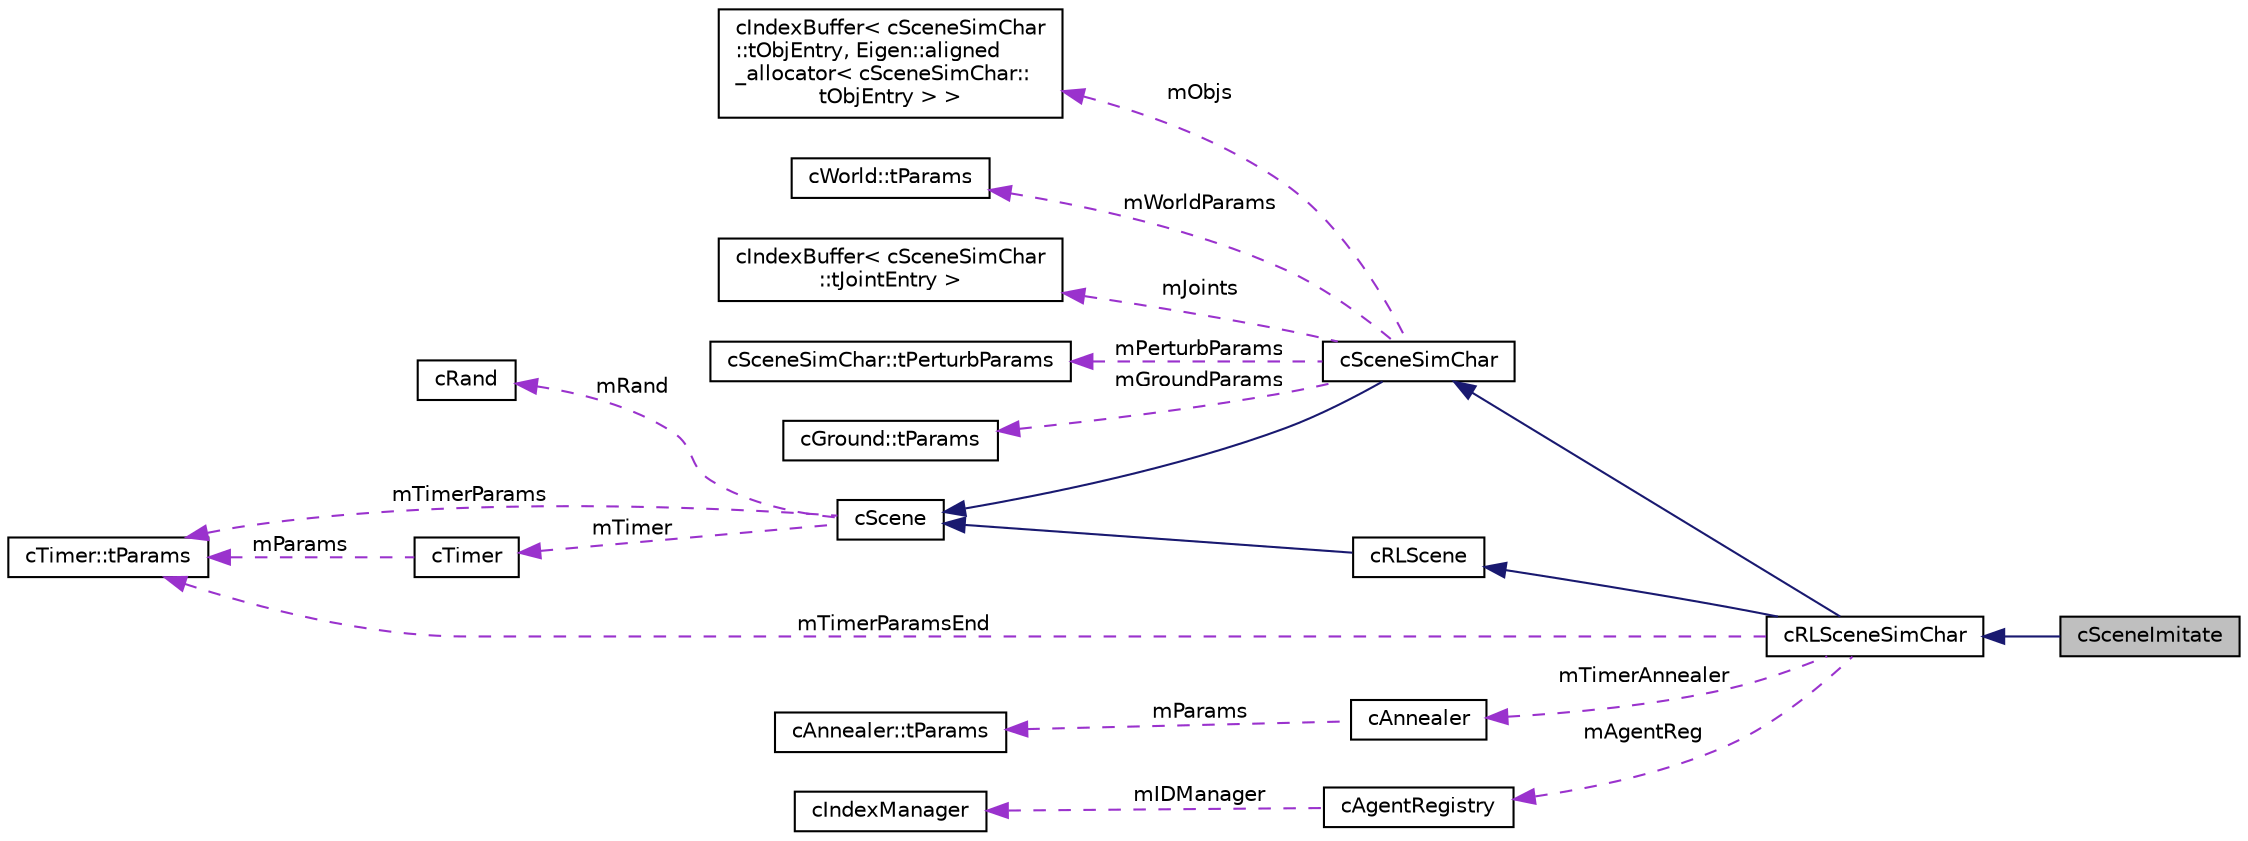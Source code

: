 digraph "cSceneImitate"
{
 // LATEX_PDF_SIZE
  edge [fontname="Helvetica",fontsize="10",labelfontname="Helvetica",labelfontsize="10"];
  node [fontname="Helvetica",fontsize="10",shape=record];
  rankdir="LR";
  Node1 [label="cSceneImitate",height=0.2,width=0.4,color="black", fillcolor="grey75", style="filled", fontcolor="black",tooltip=" "];
  Node2 -> Node1 [dir="back",color="midnightblue",fontsize="10",style="solid",fontname="Helvetica"];
  Node2 [label="cRLSceneSimChar",height=0.2,width=0.4,color="black", fillcolor="white", style="filled",URL="$classc_r_l_scene_sim_char.html",tooltip=" "];
  Node3 -> Node2 [dir="back",color="midnightblue",fontsize="10",style="solid",fontname="Helvetica"];
  Node3 [label="cRLScene",height=0.2,width=0.4,color="black", fillcolor="white", style="filled",URL="$classc_r_l_scene.html",tooltip=" "];
  Node4 -> Node3 [dir="back",color="midnightblue",fontsize="10",style="solid",fontname="Helvetica"];
  Node4 [label="cScene",height=0.2,width=0.4,color="black", fillcolor="white", style="filled",URL="$classc_scene.html",tooltip=" "];
  Node5 -> Node4 [dir="back",color="darkorchid3",fontsize="10",style="dashed",label=" mTimer" ,fontname="Helvetica"];
  Node5 [label="cTimer",height=0.2,width=0.4,color="black", fillcolor="white", style="filled",URL="$classc_timer.html",tooltip=" "];
  Node6 -> Node5 [dir="back",color="darkorchid3",fontsize="10",style="dashed",label=" mParams" ,fontname="Helvetica"];
  Node6 [label="cTimer::tParams",height=0.2,width=0.4,color="black", fillcolor="white", style="filled",URL="$structc_timer_1_1t_params.html",tooltip=" "];
  Node7 -> Node4 [dir="back",color="darkorchid3",fontsize="10",style="dashed",label=" mRand" ,fontname="Helvetica"];
  Node7 [label="cRand",height=0.2,width=0.4,color="black", fillcolor="white", style="filled",URL="$classc_rand.html",tooltip=" "];
  Node6 -> Node4 [dir="back",color="darkorchid3",fontsize="10",style="dashed",label=" mTimerParams" ,fontname="Helvetica"];
  Node8 -> Node2 [dir="back",color="midnightblue",fontsize="10",style="solid",fontname="Helvetica"];
  Node8 [label="cSceneSimChar",height=0.2,width=0.4,color="black", fillcolor="white", style="filled",URL="$classc_scene_sim_char.html",tooltip=" "];
  Node4 -> Node8 [dir="back",color="midnightblue",fontsize="10",style="solid",fontname="Helvetica"];
  Node9 -> Node8 [dir="back",color="darkorchid3",fontsize="10",style="dashed",label=" mPerturbParams" ,fontname="Helvetica"];
  Node9 [label="cSceneSimChar::tPerturbParams",height=0.2,width=0.4,color="black", fillcolor="white", style="filled",URL="$structc_scene_sim_char_1_1t_perturb_params.html",tooltip=" "];
  Node10 -> Node8 [dir="back",color="darkorchid3",fontsize="10",style="dashed",label=" mGroundParams" ,fontname="Helvetica"];
  Node10 [label="cGround::tParams",height=0.2,width=0.4,color="black", fillcolor="white", style="filled",URL="$structc_ground_1_1t_params.html",tooltip=" "];
  Node11 -> Node8 [dir="back",color="darkorchid3",fontsize="10",style="dashed",label=" mObjs" ,fontname="Helvetica"];
  Node11 [label="cIndexBuffer\< cSceneSimChar\l::tObjEntry, Eigen::aligned\l_allocator\< cSceneSimChar::\ltObjEntry \> \>",height=0.2,width=0.4,color="black", fillcolor="white", style="filled",URL="$classc_index_buffer.html",tooltip=" "];
  Node12 -> Node8 [dir="back",color="darkorchid3",fontsize="10",style="dashed",label=" mWorldParams" ,fontname="Helvetica"];
  Node12 [label="cWorld::tParams",height=0.2,width=0.4,color="black", fillcolor="white", style="filled",URL="$structc_world_1_1t_params.html",tooltip=" "];
  Node13 -> Node8 [dir="back",color="darkorchid3",fontsize="10",style="dashed",label=" mJoints" ,fontname="Helvetica"];
  Node13 [label="cIndexBuffer\< cSceneSimChar\l::tJointEntry \>",height=0.2,width=0.4,color="black", fillcolor="white", style="filled",URL="$classc_index_buffer.html",tooltip=" "];
  Node6 -> Node2 [dir="back",color="darkorchid3",fontsize="10",style="dashed",label=" mTimerParamsEnd" ,fontname="Helvetica"];
  Node14 -> Node2 [dir="back",color="darkorchid3",fontsize="10",style="dashed",label=" mTimerAnnealer" ,fontname="Helvetica"];
  Node14 [label="cAnnealer",height=0.2,width=0.4,color="black", fillcolor="white", style="filled",URL="$classc_annealer.html",tooltip=" "];
  Node15 -> Node14 [dir="back",color="darkorchid3",fontsize="10",style="dashed",label=" mParams" ,fontname="Helvetica"];
  Node15 [label="cAnnealer::tParams",height=0.2,width=0.4,color="black", fillcolor="white", style="filled",URL="$structc_annealer_1_1t_params.html",tooltip=" "];
  Node16 -> Node2 [dir="back",color="darkorchid3",fontsize="10",style="dashed",label=" mAgentReg" ,fontname="Helvetica"];
  Node16 [label="cAgentRegistry",height=0.2,width=0.4,color="black", fillcolor="white", style="filled",URL="$classc_agent_registry.html",tooltip=" "];
  Node17 -> Node16 [dir="back",color="darkorchid3",fontsize="10",style="dashed",label=" mIDManager" ,fontname="Helvetica"];
  Node17 [label="cIndexManager",height=0.2,width=0.4,color="black", fillcolor="white", style="filled",URL="$classc_index_manager.html",tooltip=" "];
}
